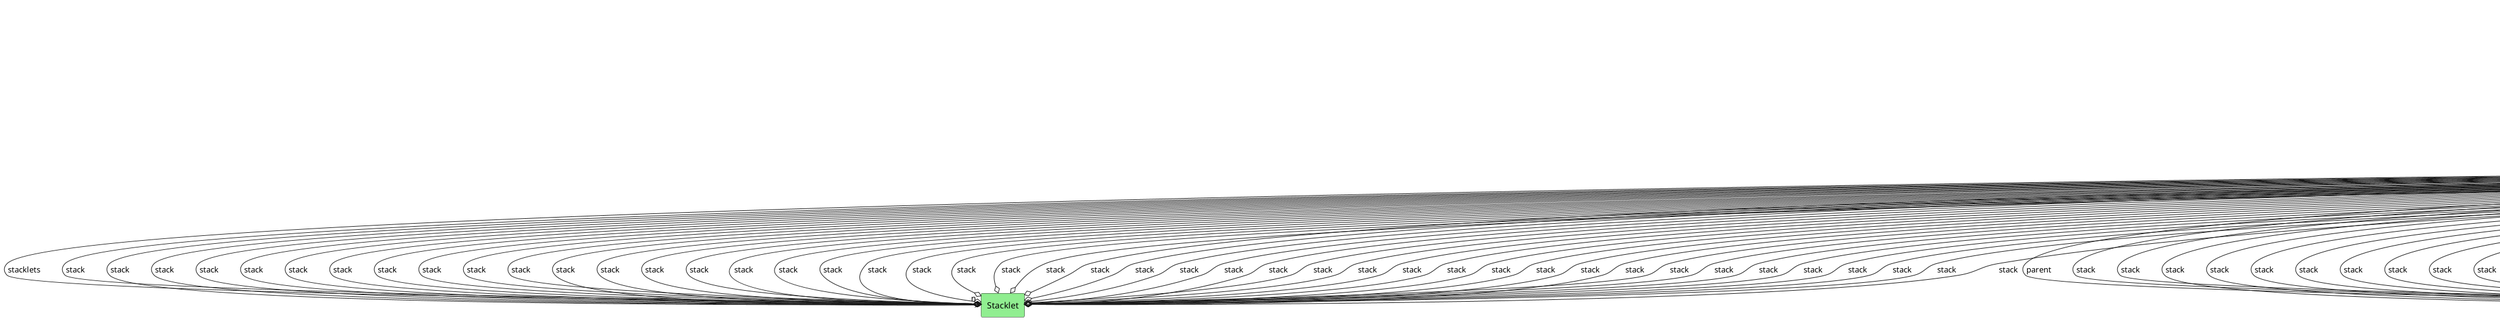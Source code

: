 @startuml

class "Stack" as Model {
 string name
 string version
 json ports
 json expose
 json parameters

 create()
 createlet()
 debug()
 deploy()
 get()
 show()
 update()
 
}

rectangle "PolicyCollection" as PolicyCollection #lightblue {
}

Model o--> "1" PolicyCollection : policies


rectangle "Stacklet" as Stacklet #lightblue {
}

Model *--> "n" Stacklet : stacklets


rectangle "Service" as Service #lightblue {
}

Model *--> "n" Service : services


rectangle "StackInstance" as StackInstance #lightblue {
}

Model *--> "n" StackInstance : instances


rectangle "Application" as Application #lightblue {
}

Model o--> "1" Application : app


rectangle "DataReference" as DataReference #lightblue {
}

Model *--> "n" DataReference : data


rectangle "Stack" as Stack #lightblue {
}

Model o--> "1" Stack : stack


rectangle "Servicelet" as Servicelet #lightblue {
}

Model *--> "n" Servicelet : servicelets


rectangle "Service" as Service #lightblue {
}

Model o--> "n" Service : children


rectangle "Service" as Service #lightblue {
}

Model o--> "1" Service : parent




    rectangle "Application" as Application #lightgreen {
    }
    
        Application   *--> "n" Model : "stacks"
    
    rectangle "Service" as Service #lightgreen {
    }
    
        Service   o--> "1" Model : "stack"
    
    rectangle "Stacklet" as Stacklet #lightgreen {
    }
    
        Stacklet   o--> "1" Model : "stack"
    
    rectangle "StackletDefinition" as StackletDefinition #lightgreen {
    }
    
        StackletDefinition   o--> "1" Model : "stack"
    
    rectangle "StackInstance" as StackInstance #lightgreen {
    }
    
        StackInstance   o--> "1" Model : "stack"
    
    rectangle "Application" as Application #lightgreen {
    }
    
        Application   *--> "n" Model : "stacks"
    
    rectangle "Service" as Service #lightgreen {
    }
    
        Service   o--> "1" Model : "stack"
    
    rectangle "Stacklet" as Stacklet #lightgreen {
    }
    
        Stacklet   o--> "1" Model : "stack"
    
    rectangle "StackletDefinition" as StackletDefinition #lightgreen {
    }
    
        StackletDefinition   o--> "1" Model : "stack"
    
    rectangle "StackInstance" as StackInstance #lightgreen {
    }
    
        StackInstance   o--> "1" Model : "stack"
    
    rectangle "Application" as Application #lightgreen {
    }
    
        Application   *--> "n" Model : "stacks"
    
    rectangle "Service" as Service #lightgreen {
    }
    
        Service   o--> "1" Model : "stack"
    
    rectangle "Stacklet" as Stacklet #lightgreen {
    }
    
        Stacklet   o--> "1" Model : "stack"
    
    rectangle "StackletDefinition" as StackletDefinition #lightgreen {
    }
    
        StackletDefinition   o--> "1" Model : "stack"
    
    rectangle "StackInstance" as StackInstance #lightgreen {
    }
    
        StackInstance   o--> "1" Model : "stack"
    
    rectangle "Application" as Application #lightgreen {
    }
    
        Application   *--> "n" Model : "stacks"
    
    rectangle "Service" as Service #lightgreen {
    }
    
        Service   o--> "1" Model : "stack"
    
    rectangle "Stacklet" as Stacklet #lightgreen {
    }
    
        Stacklet   o--> "1" Model : "stack"
    
    rectangle "StackletDefinition" as StackletDefinition #lightgreen {
    }
    
        StackletDefinition   o--> "1" Model : "stack"
    
    rectangle "StackInstance" as StackInstance #lightgreen {
    }
    
        StackInstance   o--> "1" Model : "stack"
    
    rectangle "Application" as Application #lightgreen {
    }
    
        Application   *--> "n" Model : "stacks"
    
    rectangle "Service" as Service #lightgreen {
    }
    
        Service   o--> "1" Model : "stack"
    
    rectangle "Stacklet" as Stacklet #lightgreen {
    }
    
        Stacklet   o--> "1" Model : "stack"
    
    rectangle "StackletDefinition" as StackletDefinition #lightgreen {
    }
    
        StackletDefinition   o--> "1" Model : "stack"
    
    rectangle "StackInstance" as StackInstance #lightgreen {
    }
    
        StackInstance   o--> "1" Model : "stack"
    
    rectangle "Application" as Application #lightgreen {
    }
    
        Application   *--> "n" Model : "stacks"
    
    rectangle "Service" as Service #lightgreen {
    }
    
        Service   o--> "1" Model : "stack"
    
    rectangle "Stacklet" as Stacklet #lightgreen {
    }
    
        Stacklet   o--> "1" Model : "stack"
    
    rectangle "StackletDefinition" as StackletDefinition #lightgreen {
    }
    
        StackletDefinition   o--> "1" Model : "stack"
    
    rectangle "StackInstance" as StackInstance #lightgreen {
    }
    
        StackInstance   o--> "1" Model : "stack"
    
    rectangle "Application" as Application #lightgreen {
    }
    
        Application   *--> "n" Model : "stacks"
    
    rectangle "Service" as Service #lightgreen {
    }
    
        Service   o--> "1" Model : "stack"
    
    rectangle "Stacklet" as Stacklet #lightgreen {
    }
    
        Stacklet   o--> "1" Model : "stack"
    
    rectangle "StackletDefinition" as StackletDefinition #lightgreen {
    }
    
        StackletDefinition   o--> "1" Model : "stack"
    
    rectangle "StackInstance" as StackInstance #lightgreen {
    }
    
        StackInstance   o--> "1" Model : "stack"
    
    rectangle "Application" as Application #lightgreen {
    }
    
        Application   *--> "n" Model : "stacks"
    
    rectangle "Service" as Service #lightgreen {
    }
    
        Service   o--> "1" Model : "stack"
    
    rectangle "Stacklet" as Stacklet #lightgreen {
    }
    
        Stacklet   o--> "1" Model : "stack"
    
    rectangle "StackletDefinition" as StackletDefinition #lightgreen {
    }
    
        StackletDefinition   o--> "1" Model : "stack"
    
    rectangle "StackInstance" as StackInstance #lightgreen {
    }
    
        StackInstance   o--> "1" Model : "stack"
    
    rectangle "Application" as Application #lightgreen {
    }
    
        Application   *--> "n" Model : "stacks"
    
    rectangle "Service" as Service #lightgreen {
    }
    
        Service   o--> "1" Model : "stack"
    
    rectangle "Stacklet" as Stacklet #lightgreen {
    }
    
        Stacklet   o--> "1" Model : "stack"
    
    rectangle "StackletDefinition" as StackletDefinition #lightgreen {
    }
    
        StackletDefinition   o--> "1" Model : "stack"
    
    rectangle "StackInstance" as StackInstance #lightgreen {
    }
    
        StackInstance   o--> "1" Model : "stack"
    
    rectangle "Application" as Application #lightgreen {
    }
    
        Application   *--> "n" Model : "stacks"
    
    rectangle "Service" as Service #lightgreen {
    }
    
        Service   o--> "1" Model : "stack"
    
    rectangle "Stacklet" as Stacklet #lightgreen {
    }
    
        Stacklet   o--> "1" Model : "stack"
    
    rectangle "StackletDefinition" as StackletDefinition #lightgreen {
    }
    
        StackletDefinition   o--> "1" Model : "stack"
    
    rectangle "StackInstance" as StackInstance #lightgreen {
    }
    
        StackInstance   o--> "1" Model : "stack"
    
    rectangle "Application" as Application #lightgreen {
    }
    
        Application   *--> "n" Model : "stacks"
    
    rectangle "Service" as Service #lightgreen {
    }
    
        Service   o--> "1" Model : "stack"
    
    rectangle "Stacklet" as Stacklet #lightgreen {
    }
    
        Stacklet   o--> "1" Model : "stack"
    
    rectangle "StackletDefinition" as StackletDefinition #lightgreen {
    }
    
        StackletDefinition   o--> "1" Model : "stack"
    
    rectangle "StackInstance" as StackInstance #lightgreen {
    }
    
        StackInstance   o--> "1" Model : "stack"
    
    rectangle "Application" as Application #lightgreen {
    }
    
        Application   *--> "n" Model : "stacks"
    
    rectangle "Service" as Service #lightgreen {
    }
    
        Service   o--> "1" Model : "stack"
    
    rectangle "Stacklet" as Stacklet #lightgreen {
    }
    
        Stacklet   o--> "1" Model : "stack"
    
    rectangle "StackletDefinition" as StackletDefinition #lightgreen {
    }
    
        StackletDefinition   o--> "1" Model : "stack"
    
    rectangle "StackInstance" as StackInstance #lightgreen {
    }
    
        StackInstance   o--> "1" Model : "stack"
    
    rectangle "Application" as Application #lightgreen {
    }
    
        Application   *--> "n" Model : "stacks"
    
    rectangle "Service" as Service #lightgreen {
    }
    
        Service   o--> "1" Model : "stack"
    
    rectangle "Stacklet" as Stacklet #lightgreen {
    }
    
        Stacklet   o--> "1" Model : "stack"
    
    rectangle "StackletDefinition" as StackletDefinition #lightgreen {
    }
    
        StackletDefinition   o--> "1" Model : "stack"
    
    rectangle "StackInstance" as StackInstance #lightgreen {
    }
    
        StackInstance   o--> "1" Model : "stack"
    
    rectangle "Application" as Application #lightgreen {
    }
    
        Application   *--> "n" Model : "stacks"
    
    rectangle "Service" as Service #lightgreen {
    }
    
        Service   o--> "1" Model : "stack"
    
    rectangle "Stacklet" as Stacklet #lightgreen {
    }
    
        Stacklet   o--> "1" Model : "stack"
    
    rectangle "StackletDefinition" as StackletDefinition #lightgreen {
    }
    
        StackletDefinition   o--> "1" Model : "stack"
    
    rectangle "StackInstance" as StackInstance #lightgreen {
    }
    
        StackInstance   o--> "1" Model : "stack"
    
    rectangle "Application" as Application #lightgreen {
    }
    
        Application   *--> "n" Model : "stacks"
    
    rectangle "Service" as Service #lightgreen {
    }
    
        Service   o--> "1" Model : "stack"
    
    rectangle "Stacklet" as Stacklet #lightgreen {
    }
    
        Stacklet   o--> "1" Model : "stack"
    
    rectangle "StackletDefinition" as StackletDefinition #lightgreen {
    }
    
        StackletDefinition   o--> "1" Model : "stack"
    
    rectangle "StackInstance" as StackInstance #lightgreen {
    }
    
        StackInstance   o--> "1" Model : "stack"
    
    rectangle "Application" as Application #lightgreen {
    }
    
        Application   *--> "n" Model : "stacks"
    
    rectangle "Service" as Service #lightgreen {
    }
    
        Service   o--> "1" Model : "stack"
    
    rectangle "Stacklet" as Stacklet #lightgreen {
    }
    
        Stacklet   o--> "1" Model : "stack"
    
    rectangle "StackletDefinition" as StackletDefinition #lightgreen {
    }
    
        StackletDefinition   o--> "1" Model : "stack"
    
    rectangle "StackInstance" as StackInstance #lightgreen {
    }
    
        StackInstance   o--> "1" Model : "stack"
    
    rectangle "Application" as Application #lightgreen {
    }
    
        Application   *--> "n" Model : "stacks"
    
    rectangle "Service" as Service #lightgreen {
    }
    
        Service   o--> "1" Model : "stack"
    
    rectangle "Stacklet" as Stacklet #lightgreen {
    }
    
        Stacklet   o--> "1" Model : "stack"
    
    rectangle "StackletDefinition" as StackletDefinition #lightgreen {
    }
    
        StackletDefinition   o--> "1" Model : "stack"
    
    rectangle "StackInstance" as StackInstance #lightgreen {
    }
    
        StackInstance   o--> "1" Model : "stack"
    
    rectangle "Application" as Application #lightgreen {
    }
    
        Application   *--> "n" Model : "stacks"
    
    rectangle "Service" as Service #lightgreen {
    }
    
        Service   o--> "1" Model : "stack"
    
    rectangle "Stacklet" as Stacklet #lightgreen {
    }
    
        Stacklet   o--> "1" Model : "stack"
    
    rectangle "StackletDefinition" as StackletDefinition #lightgreen {
    }
    
        StackletDefinition   o--> "1" Model : "stack"
    
    rectangle "StackInstance" as StackInstance #lightgreen {
    }
    
        StackInstance   o--> "1" Model : "stack"
    
    rectangle "Application" as Application #lightgreen {
    }
    
        Application   *--> "n" Model : "stacks"
    
    rectangle "Service" as Service #lightgreen {
    }
    
        Service   o--> "1" Model : "stack"
    
    rectangle "Stacklet" as Stacklet #lightgreen {
    }
    
        Stacklet   o--> "1" Model : "stack"
    
    rectangle "StackletDefinition" as StackletDefinition #lightgreen {
    }
    
        StackletDefinition   o--> "1" Model : "stack"
    
    rectangle "StackInstance" as StackInstance #lightgreen {
    }
    
        StackInstance   o--> "1" Model : "stack"
    
    rectangle "Application" as Application #lightgreen {
    }
    
        Application   *--> "n" Model : "stacks"
    
    rectangle "Service" as Service #lightgreen {
    }
    
        Service   o--> "1" Model : "stack"
    
    rectangle "Stacklet" as Stacklet #lightgreen {
    }
    
        Stacklet   o--> "1" Model : "stack"
    
    rectangle "StackletDefinition" as StackletDefinition #lightgreen {
    }
    
        StackletDefinition   o--> "1" Model : "stack"
    
    rectangle "StackInstance" as StackInstance #lightgreen {
    }
    
        StackInstance   o--> "1" Model : "stack"
    
    rectangle "Application" as Application #lightgreen {
    }
    
        Application   *--> "n" Model : "stacks"
    
    rectangle "Service" as Service #lightgreen {
    }
    
        Service   o--> "1" Model : "stack"
    
    rectangle "Stacklet" as Stacklet #lightgreen {
    }
    
        Stacklet   o--> "1" Model : "stack"
    
    rectangle "StackletDefinition" as StackletDefinition #lightgreen {
    }
    
        StackletDefinition   o--> "1" Model : "stack"
    
    rectangle "StackInstance" as StackInstance #lightgreen {
    }
    
        StackInstance   o--> "1" Model : "stack"
    
    rectangle "Application" as Application #lightgreen {
    }
    
        Application   *--> "n" Model : "stacks"
    
    rectangle "Service" as Service #lightgreen {
    }
    
        Service   o--> "1" Model : "stack"
    
    rectangle "Stacklet" as Stacklet #lightgreen {
    }
    
        Stacklet   o--> "1" Model : "stack"
    
    rectangle "StackletDefinition" as StackletDefinition #lightgreen {
    }
    
        StackletDefinition   o--> "1" Model : "stack"
    
    rectangle "StackInstance" as StackInstance #lightgreen {
    }
    
        StackInstance   o--> "1" Model : "stack"
    
    rectangle "Application" as Application #lightgreen {
    }
    
        Application   *--> "n" Model : "stacks"
    
    rectangle "Service" as Service #lightgreen {
    }
    
        Service   o--> "1" Model : "stack"
    
    rectangle "Stacklet" as Stacklet #lightgreen {
    }
    
        Stacklet   o--> "1" Model : "stack"
    
    rectangle "StackletDefinition" as StackletDefinition #lightgreen {
    }
    
        StackletDefinition   o--> "1" Model : "stack"
    
    rectangle "StackInstance" as StackInstance #lightgreen {
    }
    
        StackInstance   o--> "1" Model : "stack"
    
    rectangle "Application" as Application #lightgreen {
    }
    
        Application   *--> "n" Model : "stacks"
    
    rectangle "Service" as Service #lightgreen {
    }
    
        Service   o--> "1" Model : "stack"
    
    rectangle "Stacklet" as Stacklet #lightgreen {
    }
    
        Stacklet   o--> "1" Model : "stack"
    
    rectangle "StackletDefinition" as StackletDefinition #lightgreen {
    }
    
        StackletDefinition   o--> "1" Model : "stack"
    
    rectangle "StackInstance" as StackInstance #lightgreen {
    }
    
        StackInstance   o--> "1" Model : "stack"
    
    rectangle "Application" as Application #lightgreen {
    }
    
        Application   *--> "n" Model : "stacks"
    
    rectangle "Service" as Service #lightgreen {
    }
    
        Service   o--> "1" Model : "stack"
    
    rectangle "Stacklet" as Stacklet #lightgreen {
    }
    
        Stacklet   o--> "1" Model : "stack"
    
    rectangle "StackletDefinition" as StackletDefinition #lightgreen {
    }
    
        StackletDefinition   o--> "1" Model : "stack"
    
    rectangle "StackInstance" as StackInstance #lightgreen {
    }
    
        StackInstance   o--> "1" Model : "stack"
    
    rectangle "Application" as Application #lightgreen {
    }
    
        Application   *--> "n" Model : "stacks"
    
    rectangle "Service" as Service #lightgreen {
    }
    
        Service   o--> "1" Model : "stack"
    
    rectangle "Stacklet" as Stacklet #lightgreen {
    }
    
        Stacklet   o--> "1" Model : "stack"
    
    rectangle "StackletDefinition" as StackletDefinition #lightgreen {
    }
    
        StackletDefinition   o--> "1" Model : "stack"
    
    rectangle "StackInstance" as StackInstance #lightgreen {
    }
    
        StackInstance   o--> "1" Model : "stack"
    
    rectangle "Application" as Application #lightgreen {
    }
    
        Application   *--> "n" Model : "stacks"
    
    rectangle "Service" as Service #lightgreen {
    }
    
        Service   o--> "1" Model : "stack"
    
    rectangle "Stacklet" as Stacklet #lightgreen {
    }
    
        Stacklet   o--> "1" Model : "stack"
    
    rectangle "StackletDefinition" as StackletDefinition #lightgreen {
    }
    
        StackletDefinition   o--> "1" Model : "stack"
    
    rectangle "StackInstance" as StackInstance #lightgreen {
    }
    
        StackInstance   o--> "1" Model : "stack"
    
    rectangle "Application" as Application #lightgreen {
    }
    
        Application   *--> "n" Model : "stacks"
    
    rectangle "Service" as Service #lightgreen {
    }
    
        Service   o--> "1" Model : "stack"
    
    rectangle "Stacklet" as Stacklet #lightgreen {
    }
    
        Stacklet   o--> "1" Model : "stack"
    
    rectangle "StackletDefinition" as StackletDefinition #lightgreen {
    }
    
        StackletDefinition   o--> "1" Model : "stack"
    
    rectangle "StackInstance" as StackInstance #lightgreen {
    }
    
        StackInstance   o--> "1" Model : "stack"
    
    rectangle "Application" as Application #lightgreen {
    }
    
        Application   *--> "n" Model : "stacks"
    
    rectangle "Service" as Service #lightgreen {
    }
    
        Service   o--> "1" Model : "stack"
    
    rectangle "Stacklet" as Stacklet #lightgreen {
    }
    
        Stacklet   o--> "1" Model : "stack"
    
    rectangle "StackletDefinition" as StackletDefinition #lightgreen {
    }
    
        StackletDefinition   o--> "1" Model : "stack"
    
    rectangle "StackInstance" as StackInstance #lightgreen {
    }
    
        StackInstance   o--> "1" Model : "stack"
    
    rectangle "Application" as Application #lightgreen {
    }
    
        Application   *--> "n" Model : "stacks"
    
    rectangle "Service" as Service #lightgreen {
    }
    
        Service   o--> "1" Model : "stack"
    
    rectangle "Stacklet" as Stacklet #lightgreen {
    }
    
        Stacklet   o--> "1" Model : "stack"
    
    rectangle "StackletDefinition" as StackletDefinition #lightgreen {
    }
    
        StackletDefinition   o--> "1" Model : "stack"
    
    rectangle "StackInstance" as StackInstance #lightgreen {
    }
    
        StackInstance   o--> "1" Model : "stack"
    
    rectangle "Application" as Application #lightgreen {
    }
    
        Application   *--> "n" Model : "stacks"
    
    rectangle "Service" as Service #lightgreen {
    }
    
        Service   o--> "1" Model : "stack"
    
    rectangle "Stacklet" as Stacklet #lightgreen {
    }
    
        Stacklet   o--> "1" Model : "stack"
    
    rectangle "StackletDefinition" as StackletDefinition #lightgreen {
    }
    
        StackletDefinition   o--> "1" Model : "stack"
    
    rectangle "StackInstance" as StackInstance #lightgreen {
    }
    
        StackInstance   o--> "1" Model : "stack"
    
    rectangle "Application" as Application #lightgreen {
    }
    
        Application   *--> "n" Model : "stacks"
    
    rectangle "Service" as Service #lightgreen {
    }
    
        Service   o--> "1" Model : "stack"
    
    rectangle "Stacklet" as Stacklet #lightgreen {
    }
    
        Stacklet   o--> "1" Model : "stack"
    
    rectangle "StackletDefinition" as StackletDefinition #lightgreen {
    }
    
        StackletDefinition   o--> "1" Model : "stack"
    
    rectangle "StackInstance" as StackInstance #lightgreen {
    }
    
        StackInstance   o--> "1" Model : "stack"
    
    rectangle "Application" as Application #lightgreen {
    }
    
        Application   *--> "n" Model : "stacks"
    
    rectangle "Service" as Service #lightgreen {
    }
    
        Service   o--> "1" Model : "stack"
    
    rectangle "Stacklet" as Stacklet #lightgreen {
    }
    
        Stacklet   o--> "1" Model : "stack"
    
    rectangle "StackletDefinition" as StackletDefinition #lightgreen {
    }
    
        StackletDefinition   o--> "1" Model : "stack"
    
    rectangle "StackInstance" as StackInstance #lightgreen {
    }
    
        StackInstance   o--> "1" Model : "stack"
    
    rectangle "Application" as Application #lightgreen {
    }
    
        Application   *--> "n" Model : "stacks"
    
    rectangle "Service" as Service #lightgreen {
    }
    
        Service   o--> "1" Model : "stack"
    
    rectangle "Stacklet" as Stacklet #lightgreen {
    }
    
        Stacklet   o--> "1" Model : "stack"
    
    rectangle "StackletDefinition" as StackletDefinition #lightgreen {
    }
    
        StackletDefinition   o--> "1" Model : "stack"
    
    rectangle "StackInstance" as StackInstance #lightgreen {
    }
    
        StackInstance   o--> "1" Model : "stack"
    
    rectangle "Application" as Application #lightgreen {
    }
    
        Application   *--> "n" Model : "stacks"
    
    rectangle "Service" as Service #lightgreen {
    }
    
        Service   o--> "1" Model : "stack"
    
    rectangle "Stacklet" as Stacklet #lightgreen {
    }
    
        Stacklet   o--> "1" Model : "stack"
    
    rectangle "StackletDefinition" as StackletDefinition #lightgreen {
    }
    
        StackletDefinition   o--> "1" Model : "stack"
    
    rectangle "StackInstance" as StackInstance #lightgreen {
    }
    
        StackInstance   o--> "1" Model : "stack"
    
    rectangle "Application" as Application #lightgreen {
    }
    
        Application   *--> "n" Model : "stacks"
    
    rectangle "Service" as Service #lightgreen {
    }
    
        Service   o--> "1" Model : "stack"
    
    rectangle "Stacklet" as Stacklet #lightgreen {
    }
    
        Stacklet   o--> "1" Model : "stack"
    
    rectangle "StackletDefinition" as StackletDefinition #lightgreen {
    }
    
        StackletDefinition   o--> "1" Model : "stack"
    
    rectangle "StackInstance" as StackInstance #lightgreen {
    }
    
        StackInstance   o--> "1" Model : "stack"
    
    rectangle "Application" as Application #lightgreen {
    }
    
        Application   *--> "n" Model : "stacks"
    
    rectangle "Service" as Service #lightgreen {
    }
    
        Service   o--> "1" Model : "stack"
    
    rectangle "Stacklet" as Stacklet #lightgreen {
    }
    
        Stacklet   o--> "1" Model : "stack"
    
    rectangle "StackletDefinition" as StackletDefinition #lightgreen {
    }
    
        StackletDefinition   o--> "1" Model : "stack"
    
    rectangle "StackInstance" as StackInstance #lightgreen {
    }
    
        StackInstance   o--> "1" Model : "stack"
    
    rectangle "Application" as Application #lightgreen {
    }
    
        Application   *--> "n" Model : "stacks"
    
    rectangle "Service" as Service #lightgreen {
    }
    
        Service   o--> "1" Model : "stack"
    
    rectangle "Stacklet" as Stacklet #lightgreen {
    }
    
        Stacklet   o--> "1" Model : "stack"
    
    rectangle "StackletDefinition" as StackletDefinition #lightgreen {
    }
    
        StackletDefinition   o--> "1" Model : "stack"
    
    rectangle "StackInstance" as StackInstance #lightgreen {
    }
    
        StackInstance   o--> "1" Model : "stack"
    
    rectangle "Application" as Application #lightgreen {
    }
    
        Application   *--> "n" Model : "stacks"
    
    rectangle "Service" as Service #lightgreen {
    }
    
        Service   o--> "1" Model : "stack"
    
    rectangle "Stacklet" as Stacklet #lightgreen {
    }
    
        Stacklet   o--> "1" Model : "stack"
    
    rectangle "StackletDefinition" as StackletDefinition #lightgreen {
    }
    
        StackletDefinition   o--> "1" Model : "stack"
    
    rectangle "StackInstance" as StackInstance #lightgreen {
    }
    
        StackInstance   o--> "1" Model : "stack"
    
    rectangle "Application" as Application #lightgreen {
    }
    
        Application   *--> "n" Model : "stacks"
    
    rectangle "Service" as Service #lightgreen {
    }
    
        Service   o--> "1" Model : "stack"
    
    rectangle "Stack" as Stack #lightgreen {
    }
    
        Stack   o--> "1" Model : "stack"
    
    rectangle "Stacklet" as Stacklet #lightgreen {
    }
    
        Stacklet   o--> "1" Model : "stack"
    
    rectangle "StackletDefinition" as StackletDefinition #lightgreen {
    }
    
        StackletDefinition   o--> "1" Model : "stack"
    
    rectangle "StackInstance" as StackInstance #lightgreen {
    }
    
        StackInstance   o--> "1" Model : "stack"
    
    rectangle "Application" as Application #lightgreen {
    }
    
        Application   *--> "n" Model : "stacks"
    
    rectangle "Service" as Service #lightgreen {
    }
    
        Service   o--> "1" Model : "stack"
    
    rectangle "Stack" as Stack #lightgreen {
    }
    
        Stack   o--> "1" Model : "stack"
    
    rectangle "Stacklet" as Stacklet #lightgreen {
    }
    
        Stacklet   o--> "1" Model : "stack"
    
    rectangle "StackletDefinition" as StackletDefinition #lightgreen {
    }
    
        StackletDefinition   o--> "1" Model : "stack"
    
    rectangle "StackInstance" as StackInstance #lightgreen {
    }
    
        StackInstance   o--> "1" Model : "stack"
    
    rectangle "Application" as Application #lightgreen {
    }
    
        Application   *--> "n" Model : "stacks"
    
    rectangle "Service" as Service #lightgreen {
    }
    
        Service   o--> "1" Model : "stack"
    
    rectangle "Stack" as Stack #lightgreen {
    }
    
        Stack   o--> "1" Model : "stack"
    
    rectangle "Stacklet" as Stacklet #lightgreen {
    }
    
        Stacklet   o--> "1" Model : "stack"
    
    rectangle "StackletDefinition" as StackletDefinition #lightgreen {
    }
    
        StackletDefinition   o--> "1" Model : "stack"
    
    rectangle "StackInstance" as StackInstance #lightgreen {
    }
    
        StackInstance   o--> "1" Model : "stack"
    
    rectangle "Application" as Application #lightgreen {
    }
    
        Application   *--> "n" Model : "stacks"
    
    rectangle "Service" as Service #lightgreen {
    }
    
        Service   o--> "1" Model : "stack"
    
    rectangle "Stack" as Stack #lightgreen {
    }
    
        Stack   o--> "1" Model : "stack"
    
    rectangle "Stacklet" as Stacklet #lightgreen {
    }
    
        Stacklet   o--> "1" Model : "stack"
    
    rectangle "StackletDefinition" as StackletDefinition #lightgreen {
    }
    
        StackletDefinition   o--> "1" Model : "stack"
    
    rectangle "StackInstance" as StackInstance #lightgreen {
    }
    
        StackInstance   o--> "1" Model : "stack"
    
    rectangle "Application" as Application #lightgreen {
    }
    
        Application   *--> "n" Model : "stacks"
    
    rectangle "Service" as Service #lightgreen {
    }
    
        Service   o--> "1" Model : "stack"
    
    rectangle "Stack" as Stack #lightgreen {
    }
    
        Stack   o--> "1" Model : "stack"
    
    rectangle "Stacklet" as Stacklet #lightgreen {
    }
    
        Stacklet   o--> "1" Model : "stack"
    
    rectangle "StackletDefinition" as StackletDefinition #lightgreen {
    }
    
        StackletDefinition   o--> "1" Model : "stack"
    
    rectangle "StackInstance" as StackInstance #lightgreen {
    }
    
        StackInstance   o--> "1" Model : "stack"
    

@enduml
